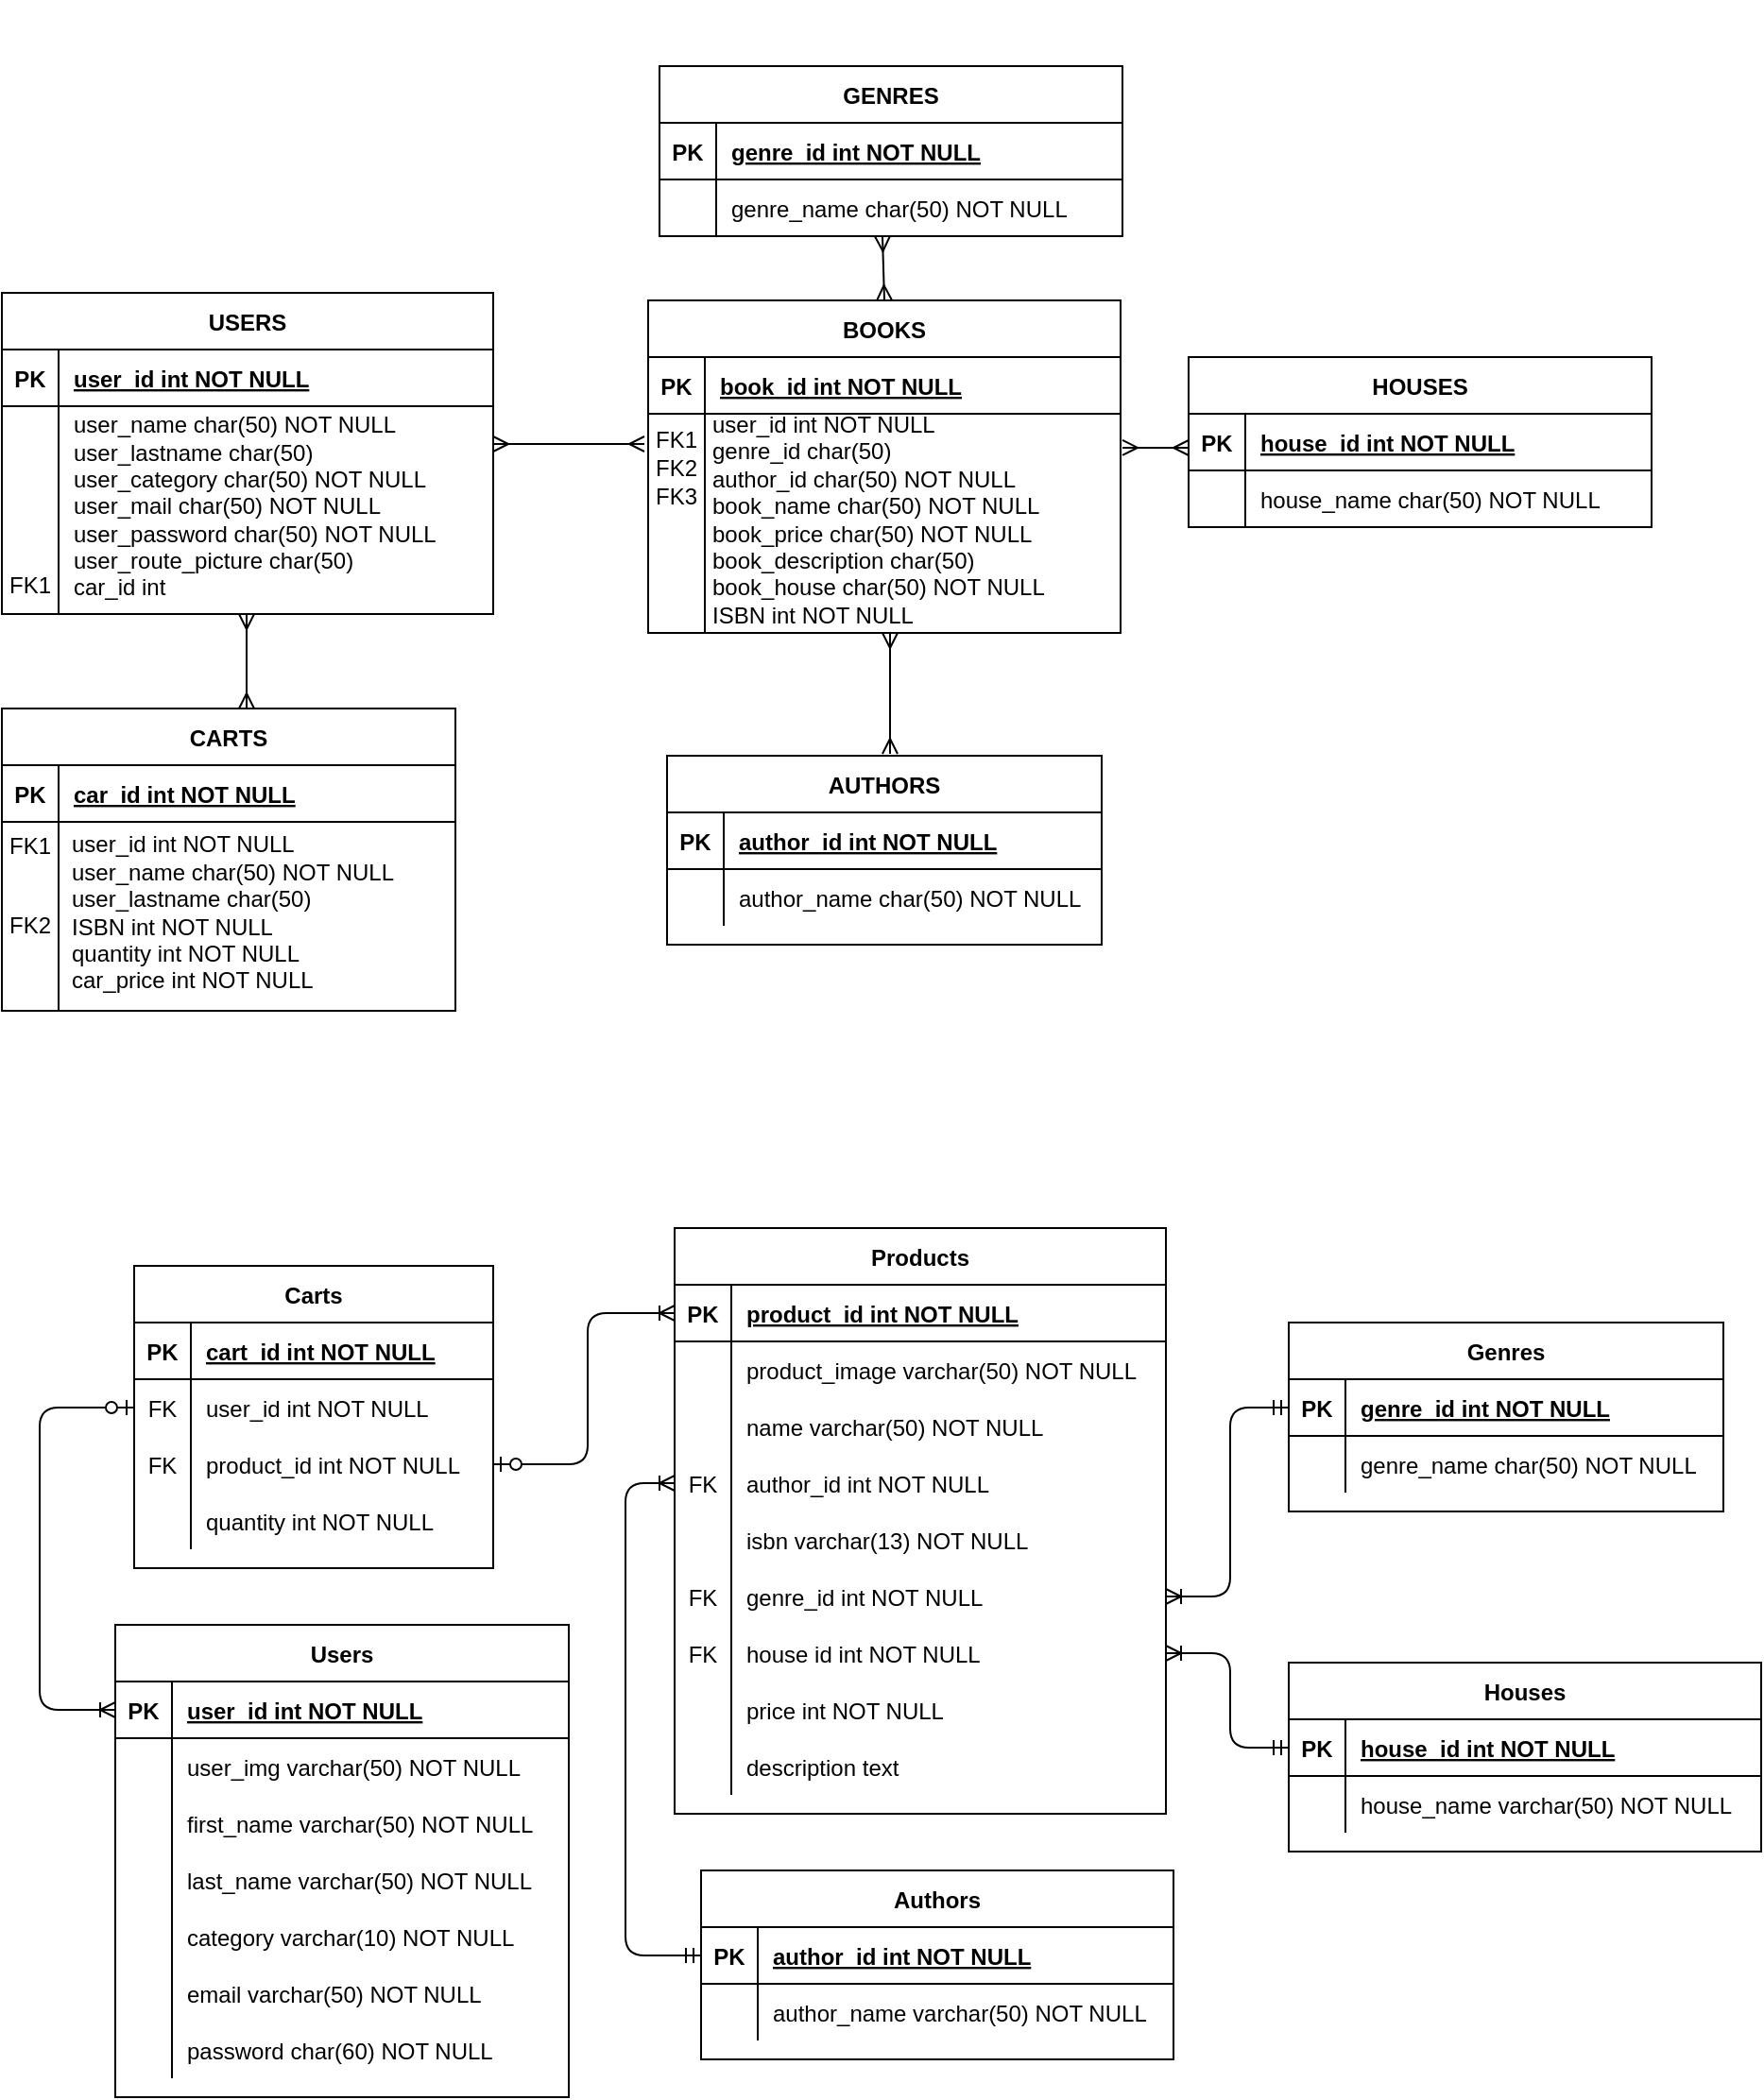 <mxfile version="16.2.4" type="github">
  <diagram id="R2lEEEUBdFMjLlhIrx00" name="Page-1">
    <mxGraphModel dx="996" dy="607" grid="1" gridSize="10" guides="1" tooltips="1" connect="1" arrows="1" fold="1" page="1" pageScale="1" pageWidth="850" pageHeight="1100" background="none" math="0" shadow="0" extFonts="Permanent Marker^https://fonts.googleapis.com/css?family=Permanent+Marker">
      <root>
        <mxCell id="0" />
        <mxCell id="1" parent="0" />
        <mxCell id="C-vyLk0tnHw3VtMMgP7b-1" value="" style="edgeStyle=entityRelationEdgeStyle;endArrow=ERmany;startArrow=ERmany;endFill=0;startFill=0;" parent="1" edge="1">
          <mxGeometry width="100" height="100" relative="1" as="geometry">
            <mxPoint x="320" y="305" as="sourcePoint" />
            <mxPoint x="400" y="305" as="targetPoint" />
          </mxGeometry>
        </mxCell>
        <mxCell id="C-vyLk0tnHw3VtMMgP7b-2" value="BOOKS" style="shape=table;startSize=30;container=1;collapsible=1;childLayout=tableLayout;fixedRows=1;rowLines=0;fontStyle=1;align=center;resizeLast=1;" parent="1" vertex="1">
          <mxGeometry x="402" y="229" width="250" height="176" as="geometry" />
        </mxCell>
        <mxCell id="C-vyLk0tnHw3VtMMgP7b-3" value="" style="shape=partialRectangle;collapsible=0;dropTarget=0;pointerEvents=0;fillColor=none;points=[[0,0.5],[1,0.5]];portConstraint=eastwest;top=0;left=0;right=0;bottom=1;" parent="C-vyLk0tnHw3VtMMgP7b-2" vertex="1">
          <mxGeometry y="30" width="250" height="30" as="geometry" />
        </mxCell>
        <mxCell id="C-vyLk0tnHw3VtMMgP7b-4" value="PK" style="shape=partialRectangle;overflow=hidden;connectable=0;fillColor=none;top=0;left=0;bottom=0;right=0;fontStyle=1;" parent="C-vyLk0tnHw3VtMMgP7b-3" vertex="1">
          <mxGeometry width="30" height="30" as="geometry">
            <mxRectangle width="30" height="30" as="alternateBounds" />
          </mxGeometry>
        </mxCell>
        <mxCell id="C-vyLk0tnHw3VtMMgP7b-5" value="book_id int NOT NULL " style="shape=partialRectangle;overflow=hidden;connectable=0;fillColor=none;top=0;left=0;bottom=0;right=0;align=left;spacingLeft=6;fontStyle=5;" parent="C-vyLk0tnHw3VtMMgP7b-3" vertex="1">
          <mxGeometry x="30" width="220" height="30" as="geometry">
            <mxRectangle width="220" height="30" as="alternateBounds" />
          </mxGeometry>
        </mxCell>
        <mxCell id="C-vyLk0tnHw3VtMMgP7b-6" value="" style="shape=partialRectangle;collapsible=0;dropTarget=0;pointerEvents=0;fillColor=none;points=[[0,0.5],[1,0.5]];portConstraint=eastwest;top=0;left=0;right=0;bottom=0;" parent="C-vyLk0tnHw3VtMMgP7b-2" vertex="1">
          <mxGeometry y="60" width="250" height="26" as="geometry" />
        </mxCell>
        <mxCell id="C-vyLk0tnHw3VtMMgP7b-7" value="FK1" style="shape=partialRectangle;overflow=hidden;connectable=0;fillColor=none;top=0;left=0;bottom=0;right=0;" parent="C-vyLk0tnHw3VtMMgP7b-6" vertex="1">
          <mxGeometry width="30" height="26" as="geometry">
            <mxRectangle width="30" height="26" as="alternateBounds" />
          </mxGeometry>
        </mxCell>
        <mxCell id="C-vyLk0tnHw3VtMMgP7b-8" value="" style="shape=partialRectangle;overflow=hidden;connectable=0;fillColor=none;top=0;left=0;bottom=0;right=0;align=left;spacingLeft=6;" parent="C-vyLk0tnHw3VtMMgP7b-6" vertex="1">
          <mxGeometry x="30" width="220" height="26" as="geometry">
            <mxRectangle width="220" height="26" as="alternateBounds" />
          </mxGeometry>
        </mxCell>
        <mxCell id="C-vyLk0tnHw3VtMMgP7b-23" value="USERS" style="shape=table;startSize=30;container=1;collapsible=1;childLayout=tableLayout;fixedRows=1;rowLines=0;fontStyle=1;align=center;resizeLast=1;" parent="1" vertex="1">
          <mxGeometry x="60" y="225" width="260" height="170" as="geometry" />
        </mxCell>
        <mxCell id="C-vyLk0tnHw3VtMMgP7b-24" value="" style="shape=partialRectangle;collapsible=0;dropTarget=0;pointerEvents=0;fillColor=none;points=[[0,0.5],[1,0.5]];portConstraint=eastwest;top=0;left=0;right=0;bottom=1;" parent="C-vyLk0tnHw3VtMMgP7b-23" vertex="1">
          <mxGeometry y="30" width="260" height="30" as="geometry" />
        </mxCell>
        <mxCell id="C-vyLk0tnHw3VtMMgP7b-25" value="PK" style="shape=partialRectangle;overflow=hidden;connectable=0;fillColor=none;top=0;left=0;bottom=0;right=0;fontStyle=1;" parent="C-vyLk0tnHw3VtMMgP7b-24" vertex="1">
          <mxGeometry width="30" height="30" as="geometry">
            <mxRectangle width="30" height="30" as="alternateBounds" />
          </mxGeometry>
        </mxCell>
        <mxCell id="C-vyLk0tnHw3VtMMgP7b-26" value="user_id int NOT NULL " style="shape=partialRectangle;overflow=hidden;connectable=0;fillColor=none;top=0;left=0;bottom=0;right=0;align=left;spacingLeft=6;fontStyle=5;" parent="C-vyLk0tnHw3VtMMgP7b-24" vertex="1">
          <mxGeometry x="30" width="230" height="30" as="geometry">
            <mxRectangle width="230" height="30" as="alternateBounds" />
          </mxGeometry>
        </mxCell>
        <mxCell id="C-vyLk0tnHw3VtMMgP7b-27" value="" style="shape=partialRectangle;collapsible=0;dropTarget=0;pointerEvents=0;fillColor=none;points=[[0,0.5],[1,0.5]];portConstraint=eastwest;top=0;left=0;right=0;bottom=0;" parent="C-vyLk0tnHw3VtMMgP7b-23" vertex="1">
          <mxGeometry y="60" width="260" height="40" as="geometry" />
        </mxCell>
        <mxCell id="C-vyLk0tnHw3VtMMgP7b-28" value="" style="shape=partialRectangle;overflow=hidden;connectable=0;fillColor=none;top=0;left=0;bottom=0;right=0;" parent="C-vyLk0tnHw3VtMMgP7b-27" vertex="1">
          <mxGeometry width="30" height="40" as="geometry">
            <mxRectangle width="30" height="40" as="alternateBounds" />
          </mxGeometry>
        </mxCell>
        <mxCell id="C-vyLk0tnHw3VtMMgP7b-29" value="&#xa;&#xa;" style="shape=partialRectangle;overflow=hidden;connectable=0;fillColor=none;top=0;left=0;bottom=0;right=0;align=left;spacingLeft=6;" parent="C-vyLk0tnHw3VtMMgP7b-27" vertex="1">
          <mxGeometry x="30" width="230" height="40" as="geometry">
            <mxRectangle width="230" height="40" as="alternateBounds" />
          </mxGeometry>
        </mxCell>
        <mxCell id="ZneQ47D488NHgHxuApnF-2" value="&lt;div align=&quot;left&quot;&gt;user_name char(50) NOT NULL&lt;/div&gt;&lt;div align=&quot;left&quot;&gt;user_lastname char(50)&lt;br&gt;&lt;/div&gt;&lt;div align=&quot;left&quot;&gt;user_category char(50) NOT NULL&lt;/div&gt;&lt;div align=&quot;left&quot;&gt;user_mail char(50) NOT NULL&lt;/div&gt;&lt;div align=&quot;left&quot;&gt;user_password char(50) NOT NULL&lt;/div&gt;&lt;div align=&quot;left&quot;&gt;user_route_picture char(50) &lt;br&gt;&lt;/div&gt;&lt;div align=&quot;left&quot;&gt;car_id int&lt;br&gt;&lt;/div&gt;" style="text;html=1;strokeColor=none;fillColor=none;align=left;verticalAlign=middle;whiteSpace=wrap;rounded=0;" parent="1" vertex="1">
          <mxGeometry x="96" y="288" width="220" height="100" as="geometry" />
        </mxCell>
        <mxCell id="ZneQ47D488NHgHxuApnF-3" value="" style="endArrow=none;html=1;rounded=0;" parent="1" edge="1">
          <mxGeometry width="50" height="50" relative="1" as="geometry">
            <mxPoint x="90" y="395" as="sourcePoint" />
            <mxPoint x="90" y="325" as="targetPoint" />
          </mxGeometry>
        </mxCell>
        <mxCell id="ZneQ47D488NHgHxuApnF-8" value="&lt;div align=&quot;left&quot;&gt;&lt;font style=&quot;font-size: 12px&quot;&gt;user_id int NOT NULL&lt;/font&gt;&lt;/div&gt;&lt;div align=&quot;left&quot;&gt;&lt;font style=&quot;font-size: 12px&quot;&gt;genre_id char(50)&lt;br&gt;&lt;/font&gt;&lt;/div&gt;&lt;div align=&quot;left&quot;&gt;&lt;font style=&quot;font-size: 12px&quot;&gt;author_id char(50) NOT NULL&lt;/font&gt;&lt;/div&gt;&lt;div align=&quot;left&quot;&gt;&lt;font style=&quot;font-size: 12px&quot;&gt;book_name char(50) NOT NULL&lt;/font&gt;&lt;/div&gt;&lt;div align=&quot;left&quot;&gt;&lt;font style=&quot;font-size: 12px&quot;&gt;book_price char(50) NOT NULL&lt;/font&gt;&lt;/div&gt;&lt;div align=&quot;left&quot;&gt;&lt;font style=&quot;font-size: 12px&quot;&gt;book_description char(50) &lt;br&gt;&lt;/font&gt;&lt;/div&gt;&lt;div align=&quot;left&quot;&gt;&lt;font style=&quot;font-size: 12px&quot;&gt;book_house char(50) NOT NULL&lt;br&gt;&lt;/font&gt;&lt;/div&gt;&lt;div align=&quot;left&quot;&gt;&lt;font style=&quot;font-size: 12px&quot;&gt;ISBN int NOT NULL&lt;/font&gt;&lt;/div&gt;" style="text;html=1;strokeColor=none;fillColor=none;align=left;verticalAlign=middle;whiteSpace=wrap;rounded=0;" parent="1" vertex="1">
          <mxGeometry x="434" y="291" width="220" height="107" as="geometry" />
        </mxCell>
        <mxCell id="ZneQ47D488NHgHxuApnF-9" value="FK2" style="shape=partialRectangle;overflow=hidden;connectable=0;fillColor=none;top=0;left=0;bottom=0;right=0;" parent="1" vertex="1">
          <mxGeometry x="402" y="302" width="30" height="30" as="geometry">
            <mxRectangle width="30" height="30" as="alternateBounds" />
          </mxGeometry>
        </mxCell>
        <mxCell id="ZneQ47D488NHgHxuApnF-10" value="FK3" style="shape=partialRectangle;overflow=hidden;connectable=0;fillColor=none;top=0;left=0;bottom=0;right=0;" parent="1" vertex="1">
          <mxGeometry x="402" y="317" width="30" height="30" as="geometry">
            <mxRectangle width="30" height="30" as="alternateBounds" />
          </mxGeometry>
        </mxCell>
        <mxCell id="ZneQ47D488NHgHxuApnF-11" value="" style="endArrow=none;html=1;rounded=0;" parent="1" edge="1">
          <mxGeometry width="50" height="50" relative="1" as="geometry">
            <mxPoint x="432" y="405" as="sourcePoint" />
            <mxPoint x="432" y="305" as="targetPoint" />
          </mxGeometry>
        </mxCell>
        <mxCell id="YpCkI6LuMpmQPJ3ws52z-8" value="" style="endArrow=ERmany;html=1;rounded=0;startArrow=ERmany;startFill=0;endFill=0;" parent="1" edge="1">
          <mxGeometry width="50" height="50" relative="1" as="geometry">
            <mxPoint x="530" y="469" as="sourcePoint" />
            <mxPoint x="530" y="405" as="targetPoint" />
          </mxGeometry>
        </mxCell>
        <mxCell id="YpCkI6LuMpmQPJ3ws52z-10" value="" style="group" parent="1" vertex="1" connectable="0">
          <mxGeometry x="416" y="70" width="335" height="210" as="geometry" />
        </mxCell>
        <mxCell id="YpCkI6LuMpmQPJ3ws52z-11" value="GENRES" style="shape=table;startSize=30;container=1;collapsible=1;childLayout=tableLayout;fixedRows=1;rowLines=0;fontStyle=1;align=center;resizeLast=1;" parent="YpCkI6LuMpmQPJ3ws52z-10" vertex="1">
          <mxGeometry x="-8" y="35" width="245" height="90" as="geometry" />
        </mxCell>
        <mxCell id="YpCkI6LuMpmQPJ3ws52z-12" value="" style="shape=partialRectangle;collapsible=0;dropTarget=0;pointerEvents=0;fillColor=none;points=[[0,0.5],[1,0.5]];portConstraint=eastwest;top=0;left=0;right=0;bottom=1;" parent="YpCkI6LuMpmQPJ3ws52z-11" vertex="1">
          <mxGeometry y="30" width="245" height="30" as="geometry" />
        </mxCell>
        <mxCell id="YpCkI6LuMpmQPJ3ws52z-13" value="PK" style="shape=partialRectangle;overflow=hidden;connectable=0;fillColor=none;top=0;left=0;bottom=0;right=0;fontStyle=1;" parent="YpCkI6LuMpmQPJ3ws52z-12" vertex="1">
          <mxGeometry width="30" height="30" as="geometry">
            <mxRectangle width="30" height="30" as="alternateBounds" />
          </mxGeometry>
        </mxCell>
        <mxCell id="YpCkI6LuMpmQPJ3ws52z-14" value="genre_id int NOT NULL " style="shape=partialRectangle;overflow=hidden;connectable=0;fillColor=none;top=0;left=0;bottom=0;right=0;align=left;spacingLeft=6;fontStyle=5;" parent="YpCkI6LuMpmQPJ3ws52z-12" vertex="1">
          <mxGeometry x="30" width="215" height="30" as="geometry">
            <mxRectangle width="215" height="30" as="alternateBounds" />
          </mxGeometry>
        </mxCell>
        <mxCell id="YpCkI6LuMpmQPJ3ws52z-15" value="" style="shape=partialRectangle;collapsible=0;dropTarget=0;pointerEvents=0;fillColor=none;points=[[0,0.5],[1,0.5]];portConstraint=eastwest;top=0;left=0;right=0;bottom=0;" parent="YpCkI6LuMpmQPJ3ws52z-11" vertex="1">
          <mxGeometry y="60" width="245" height="30" as="geometry" />
        </mxCell>
        <mxCell id="YpCkI6LuMpmQPJ3ws52z-16" value="" style="shape=partialRectangle;overflow=hidden;connectable=0;fillColor=none;top=0;left=0;bottom=0;right=0;" parent="YpCkI6LuMpmQPJ3ws52z-15" vertex="1">
          <mxGeometry width="30" height="30" as="geometry">
            <mxRectangle width="30" height="30" as="alternateBounds" />
          </mxGeometry>
        </mxCell>
        <mxCell id="YpCkI6LuMpmQPJ3ws52z-17" value="genre_name char(50) NOT NULL" style="shape=partialRectangle;overflow=hidden;connectable=0;fillColor=none;top=0;left=0;bottom=0;right=0;align=left;spacingLeft=6;" parent="YpCkI6LuMpmQPJ3ws52z-15" vertex="1">
          <mxGeometry x="30" width="215" height="30" as="geometry">
            <mxRectangle width="215" height="30" as="alternateBounds" />
          </mxGeometry>
        </mxCell>
        <mxCell id="YpCkI6LuMpmQPJ3ws52z-26" value="" style="endArrow=ERmany;html=1;rounded=0;startArrow=ERmany;startFill=0;endFill=0;exitX=0.5;exitY=0;exitDx=0;exitDy=0;" parent="YpCkI6LuMpmQPJ3ws52z-10" source="C-vyLk0tnHw3VtMMgP7b-2" edge="1">
          <mxGeometry width="50" height="50" relative="1" as="geometry">
            <mxPoint x="178.04" y="125" as="sourcePoint" />
            <mxPoint x="110" y="125" as="targetPoint" />
          </mxGeometry>
        </mxCell>
        <mxCell id="YpCkI6LuMpmQPJ3ws52z-19" value="HOUSES" style="shape=table;startSize=30;container=1;collapsible=1;childLayout=tableLayout;fixedRows=1;rowLines=0;fontStyle=1;align=center;resizeLast=1;" parent="1" vertex="1">
          <mxGeometry x="688" y="259" width="245" height="90" as="geometry" />
        </mxCell>
        <mxCell id="YpCkI6LuMpmQPJ3ws52z-20" value="" style="shape=partialRectangle;collapsible=0;dropTarget=0;pointerEvents=0;fillColor=none;points=[[0,0.5],[1,0.5]];portConstraint=eastwest;top=0;left=0;right=0;bottom=1;" parent="YpCkI6LuMpmQPJ3ws52z-19" vertex="1">
          <mxGeometry y="30" width="245" height="30" as="geometry" />
        </mxCell>
        <mxCell id="YpCkI6LuMpmQPJ3ws52z-21" value="PK" style="shape=partialRectangle;overflow=hidden;connectable=0;fillColor=none;top=0;left=0;bottom=0;right=0;fontStyle=1;" parent="YpCkI6LuMpmQPJ3ws52z-20" vertex="1">
          <mxGeometry width="30" height="30" as="geometry">
            <mxRectangle width="30" height="30" as="alternateBounds" />
          </mxGeometry>
        </mxCell>
        <mxCell id="YpCkI6LuMpmQPJ3ws52z-22" value="house_id int NOT NULL " style="shape=partialRectangle;overflow=hidden;connectable=0;fillColor=none;top=0;left=0;bottom=0;right=0;align=left;spacingLeft=6;fontStyle=5;" parent="YpCkI6LuMpmQPJ3ws52z-20" vertex="1">
          <mxGeometry x="30" width="215" height="30" as="geometry">
            <mxRectangle width="215" height="30" as="alternateBounds" />
          </mxGeometry>
        </mxCell>
        <mxCell id="YpCkI6LuMpmQPJ3ws52z-23" value="" style="shape=partialRectangle;collapsible=0;dropTarget=0;pointerEvents=0;fillColor=none;points=[[0,0.5],[1,0.5]];portConstraint=eastwest;top=0;left=0;right=0;bottom=0;" parent="YpCkI6LuMpmQPJ3ws52z-19" vertex="1">
          <mxGeometry y="60" width="245" height="30" as="geometry" />
        </mxCell>
        <mxCell id="YpCkI6LuMpmQPJ3ws52z-24" value="" style="shape=partialRectangle;overflow=hidden;connectable=0;fillColor=none;top=0;left=0;bottom=0;right=0;" parent="YpCkI6LuMpmQPJ3ws52z-23" vertex="1">
          <mxGeometry width="30" height="30" as="geometry">
            <mxRectangle width="30" height="30" as="alternateBounds" />
          </mxGeometry>
        </mxCell>
        <mxCell id="YpCkI6LuMpmQPJ3ws52z-25" value="house_name char(50) NOT NULL" style="shape=partialRectangle;overflow=hidden;connectable=0;fillColor=none;top=0;left=0;bottom=0;right=0;align=left;spacingLeft=6;" parent="YpCkI6LuMpmQPJ3ws52z-23" vertex="1">
          <mxGeometry x="30" width="215" height="30" as="geometry">
            <mxRectangle width="215" height="30" as="alternateBounds" />
          </mxGeometry>
        </mxCell>
        <mxCell id="YpCkI6LuMpmQPJ3ws52z-30" value="" style="endArrow=ERmany;html=1;rounded=0;startArrow=ERmany;startFill=0;endFill=0;entryX=0;entryY=0.5;entryDx=0;entryDy=0;exitX=1;exitY=0.112;exitDx=0;exitDy=0;exitPerimeter=0;" parent="1" edge="1">
          <mxGeometry width="50" height="50" relative="1" as="geometry">
            <mxPoint x="653" y="306.984" as="sourcePoint" />
            <mxPoint x="688" y="307" as="targetPoint" />
          </mxGeometry>
        </mxCell>
        <mxCell id="YpCkI6LuMpmQPJ3ws52z-33" value="CARTS" style="shape=table;startSize=30;container=1;collapsible=1;childLayout=tableLayout;fixedRows=1;rowLines=0;fontStyle=1;align=center;resizeLast=1;" parent="1" vertex="1">
          <mxGeometry x="60" y="445" width="240" height="160" as="geometry" />
        </mxCell>
        <mxCell id="YpCkI6LuMpmQPJ3ws52z-34" value="" style="shape=partialRectangle;collapsible=0;dropTarget=0;pointerEvents=0;fillColor=none;points=[[0,0.5],[1,0.5]];portConstraint=eastwest;top=0;left=0;right=0;bottom=1;" parent="YpCkI6LuMpmQPJ3ws52z-33" vertex="1">
          <mxGeometry y="30" width="240" height="30" as="geometry" />
        </mxCell>
        <mxCell id="YpCkI6LuMpmQPJ3ws52z-35" value="PK" style="shape=partialRectangle;overflow=hidden;connectable=0;fillColor=none;top=0;left=0;bottom=0;right=0;fontStyle=1;" parent="YpCkI6LuMpmQPJ3ws52z-34" vertex="1">
          <mxGeometry width="30" height="30" as="geometry">
            <mxRectangle width="30" height="30" as="alternateBounds" />
          </mxGeometry>
        </mxCell>
        <mxCell id="YpCkI6LuMpmQPJ3ws52z-36" value="car_id int NOT NULL " style="shape=partialRectangle;overflow=hidden;connectable=0;fillColor=none;top=0;left=0;bottom=0;right=0;align=left;spacingLeft=6;fontStyle=5;" parent="YpCkI6LuMpmQPJ3ws52z-34" vertex="1">
          <mxGeometry x="30" width="210" height="30" as="geometry">
            <mxRectangle width="210" height="30" as="alternateBounds" />
          </mxGeometry>
        </mxCell>
        <mxCell id="YpCkI6LuMpmQPJ3ws52z-37" value="" style="shape=partialRectangle;collapsible=0;dropTarget=0;pointerEvents=0;fillColor=none;points=[[0,0.5],[1,0.5]];portConstraint=eastwest;top=0;left=0;right=0;bottom=0;" parent="YpCkI6LuMpmQPJ3ws52z-33" vertex="1">
          <mxGeometry y="60" width="240" height="30" as="geometry" />
        </mxCell>
        <mxCell id="YpCkI6LuMpmQPJ3ws52z-38" value="" style="shape=partialRectangle;overflow=hidden;connectable=0;fillColor=none;top=0;left=0;bottom=0;right=0;" parent="YpCkI6LuMpmQPJ3ws52z-37" vertex="1">
          <mxGeometry width="30" height="30" as="geometry">
            <mxRectangle width="30" height="30" as="alternateBounds" />
          </mxGeometry>
        </mxCell>
        <mxCell id="YpCkI6LuMpmQPJ3ws52z-39" value="&#xa;" style="shape=partialRectangle;overflow=hidden;connectable=0;fillColor=none;top=0;left=0;bottom=0;right=0;align=left;spacingLeft=6;" parent="YpCkI6LuMpmQPJ3ws52z-37" vertex="1">
          <mxGeometry x="30" width="210" height="30" as="geometry">
            <mxRectangle width="210" height="30" as="alternateBounds" />
          </mxGeometry>
        </mxCell>
        <mxCell id="YpCkI6LuMpmQPJ3ws52z-41" value="" style="endArrow=none;html=1;rounded=0;" parent="1" edge="1">
          <mxGeometry width="50" height="50" relative="1" as="geometry">
            <mxPoint x="90" y="605" as="sourcePoint" />
            <mxPoint x="90" y="535" as="targetPoint" />
          </mxGeometry>
        </mxCell>
        <mxCell id="YpCkI6LuMpmQPJ3ws52z-43" value="&lt;div&gt;user_id int NOT NULL&lt;br&gt;&lt;/div&gt;&lt;div&gt;user_name char(50) NOT NULL&lt;/div&gt;user_lastname char(50)&lt;br&gt;&lt;div&gt;ISBN int NOT NULL&lt;/div&gt;&lt;div&gt;quantity int NOT NULL&lt;/div&gt;&lt;div&gt;car_price int NOT NULL&lt;br&gt;&lt;/div&gt;" style="text;html=1;strokeColor=none;fillColor=none;align=left;verticalAlign=middle;whiteSpace=wrap;rounded=0;" parent="1" vertex="1">
          <mxGeometry x="95" y="538" width="202" height="30" as="geometry" />
        </mxCell>
        <mxCell id="YpCkI6LuMpmQPJ3ws52z-44" value="FK1" style="shape=partialRectangle;overflow=hidden;connectable=0;fillColor=none;top=0;left=0;bottom=0;right=0;" parent="1" vertex="1">
          <mxGeometry x="60" y="502" width="30" height="30" as="geometry">
            <mxRectangle width="30" height="30" as="alternateBounds" />
          </mxGeometry>
        </mxCell>
        <mxCell id="YpCkI6LuMpmQPJ3ws52z-45" value="FK2" style="shape=partialRectangle;overflow=hidden;connectable=0;fillColor=none;top=0;left=0;bottom=0;right=0;" parent="1" vertex="1">
          <mxGeometry x="60" y="544" width="30" height="30" as="geometry">
            <mxRectangle width="30" height="30" as="alternateBounds" />
          </mxGeometry>
        </mxCell>
        <mxCell id="YpCkI6LuMpmQPJ3ws52z-46" value="FK1" style="shape=partialRectangle;overflow=hidden;connectable=0;fillColor=none;top=0;left=0;bottom=0;right=0;" parent="1" vertex="1">
          <mxGeometry x="60" y="364" width="30" height="30" as="geometry">
            <mxRectangle width="30" height="30" as="alternateBounds" />
          </mxGeometry>
        </mxCell>
        <mxCell id="YpCkI6LuMpmQPJ3ws52z-47" value="" style="endArrow=ERmany;html=1;rounded=0;startArrow=ERmany;startFill=0;endFill=0;" parent="1" edge="1">
          <mxGeometry width="50" height="50" relative="1" as="geometry">
            <mxPoint x="189.5" y="445" as="sourcePoint" />
            <mxPoint x="189.5" y="395" as="targetPoint" />
          </mxGeometry>
        </mxCell>
        <mxCell id="8YSvI5HDLCldSoKLDmNp-1" value="Users" style="shape=table;startSize=30;container=1;collapsible=1;childLayout=tableLayout;fixedRows=1;rowLines=0;fontStyle=1;align=center;resizeLast=1;" vertex="1" parent="1">
          <mxGeometry x="120" y="930" width="240" height="250" as="geometry" />
        </mxCell>
        <mxCell id="8YSvI5HDLCldSoKLDmNp-2" value="" style="shape=tableRow;horizontal=0;startSize=0;swimlaneHead=0;swimlaneBody=0;fillColor=none;collapsible=0;dropTarget=0;points=[[0,0.5],[1,0.5]];portConstraint=eastwest;top=0;left=0;right=0;bottom=1;" vertex="1" parent="8YSvI5HDLCldSoKLDmNp-1">
          <mxGeometry y="30" width="240" height="30" as="geometry" />
        </mxCell>
        <mxCell id="8YSvI5HDLCldSoKLDmNp-3" value="PK" style="shape=partialRectangle;overflow=hidden;connectable=0;fillColor=none;top=0;left=0;bottom=0;right=0;fontStyle=1;" vertex="1" parent="8YSvI5HDLCldSoKLDmNp-2">
          <mxGeometry width="30" height="30" as="geometry">
            <mxRectangle width="30" height="30" as="alternateBounds" />
          </mxGeometry>
        </mxCell>
        <mxCell id="8YSvI5HDLCldSoKLDmNp-4" value="user_id int NOT NULL" style="shape=partialRectangle;overflow=hidden;connectable=0;fillColor=none;align=left;top=0;left=0;bottom=0;right=0;spacingLeft=6;fontStyle=5;" vertex="1" parent="8YSvI5HDLCldSoKLDmNp-2">
          <mxGeometry x="30" width="210" height="30" as="geometry">
            <mxRectangle width="210" height="30" as="alternateBounds" />
          </mxGeometry>
        </mxCell>
        <mxCell id="8YSvI5HDLCldSoKLDmNp-5" value="" style="shape=tableRow;horizontal=0;startSize=0;swimlaneHead=0;swimlaneBody=0;fillColor=none;collapsible=0;dropTarget=0;points=[[0,0.5],[1,0.5]];portConstraint=eastwest;top=0;left=0;right=0;bottom=0;" vertex="1" parent="8YSvI5HDLCldSoKLDmNp-1">
          <mxGeometry y="60" width="240" height="30" as="geometry" />
        </mxCell>
        <mxCell id="8YSvI5HDLCldSoKLDmNp-6" value="" style="shape=partialRectangle;overflow=hidden;connectable=0;fillColor=none;top=0;left=0;bottom=0;right=0;" vertex="1" parent="8YSvI5HDLCldSoKLDmNp-5">
          <mxGeometry width="30" height="30" as="geometry">
            <mxRectangle width="30" height="30" as="alternateBounds" />
          </mxGeometry>
        </mxCell>
        <mxCell id="8YSvI5HDLCldSoKLDmNp-7" value="user_img varchar(50) NOT NULL" style="shape=partialRectangle;overflow=hidden;connectable=0;fillColor=none;align=left;top=0;left=0;bottom=0;right=0;spacingLeft=6;" vertex="1" parent="8YSvI5HDLCldSoKLDmNp-5">
          <mxGeometry x="30" width="210" height="30" as="geometry">
            <mxRectangle width="210" height="30" as="alternateBounds" />
          </mxGeometry>
        </mxCell>
        <mxCell id="8YSvI5HDLCldSoKLDmNp-8" value="" style="shape=tableRow;horizontal=0;startSize=0;swimlaneHead=0;swimlaneBody=0;fillColor=none;collapsible=0;dropTarget=0;points=[[0,0.5],[1,0.5]];portConstraint=eastwest;top=0;left=0;right=0;bottom=0;" vertex="1" parent="8YSvI5HDLCldSoKLDmNp-1">
          <mxGeometry y="90" width="240" height="30" as="geometry" />
        </mxCell>
        <mxCell id="8YSvI5HDLCldSoKLDmNp-9" value="" style="shape=partialRectangle;overflow=hidden;connectable=0;fillColor=none;top=0;left=0;bottom=0;right=0;" vertex="1" parent="8YSvI5HDLCldSoKLDmNp-8">
          <mxGeometry width="30" height="30" as="geometry">
            <mxRectangle width="30" height="30" as="alternateBounds" />
          </mxGeometry>
        </mxCell>
        <mxCell id="8YSvI5HDLCldSoKLDmNp-10" value="first_name varchar(50) NOT NULL" style="shape=partialRectangle;overflow=hidden;connectable=0;fillColor=none;align=left;top=0;left=0;bottom=0;right=0;spacingLeft=6;" vertex="1" parent="8YSvI5HDLCldSoKLDmNp-8">
          <mxGeometry x="30" width="210" height="30" as="geometry">
            <mxRectangle width="210" height="30" as="alternateBounds" />
          </mxGeometry>
        </mxCell>
        <mxCell id="8YSvI5HDLCldSoKLDmNp-11" value="" style="shape=tableRow;horizontal=0;startSize=0;swimlaneHead=0;swimlaneBody=0;fillColor=none;collapsible=0;dropTarget=0;points=[[0,0.5],[1,0.5]];portConstraint=eastwest;top=0;left=0;right=0;bottom=0;" vertex="1" parent="8YSvI5HDLCldSoKLDmNp-1">
          <mxGeometry y="120" width="240" height="30" as="geometry" />
        </mxCell>
        <mxCell id="8YSvI5HDLCldSoKLDmNp-12" value="" style="shape=partialRectangle;overflow=hidden;connectable=0;fillColor=none;top=0;left=0;bottom=0;right=0;" vertex="1" parent="8YSvI5HDLCldSoKLDmNp-11">
          <mxGeometry width="30" height="30" as="geometry">
            <mxRectangle width="30" height="30" as="alternateBounds" />
          </mxGeometry>
        </mxCell>
        <mxCell id="8YSvI5HDLCldSoKLDmNp-13" value="last_name varchar(50) NOT NULL" style="shape=partialRectangle;overflow=hidden;connectable=0;fillColor=none;align=left;top=0;left=0;bottom=0;right=0;spacingLeft=6;" vertex="1" parent="8YSvI5HDLCldSoKLDmNp-11">
          <mxGeometry x="30" width="210" height="30" as="geometry">
            <mxRectangle width="210" height="30" as="alternateBounds" />
          </mxGeometry>
        </mxCell>
        <mxCell id="8YSvI5HDLCldSoKLDmNp-14" value="" style="shape=tableRow;horizontal=0;startSize=0;swimlaneHead=0;swimlaneBody=0;fillColor=none;collapsible=0;dropTarget=0;points=[[0,0.5],[1,0.5]];portConstraint=eastwest;top=0;left=0;right=0;bottom=0;" vertex="1" parent="8YSvI5HDLCldSoKLDmNp-1">
          <mxGeometry y="150" width="240" height="30" as="geometry" />
        </mxCell>
        <mxCell id="8YSvI5HDLCldSoKLDmNp-15" value="" style="shape=partialRectangle;overflow=hidden;connectable=0;fillColor=none;top=0;left=0;bottom=0;right=0;" vertex="1" parent="8YSvI5HDLCldSoKLDmNp-14">
          <mxGeometry width="30" height="30" as="geometry">
            <mxRectangle width="30" height="30" as="alternateBounds" />
          </mxGeometry>
        </mxCell>
        <mxCell id="8YSvI5HDLCldSoKLDmNp-16" value="category varchar(10) NOT NULL" style="shape=partialRectangle;overflow=hidden;connectable=0;fillColor=none;align=left;top=0;left=0;bottom=0;right=0;spacingLeft=6;" vertex="1" parent="8YSvI5HDLCldSoKLDmNp-14">
          <mxGeometry x="30" width="210" height="30" as="geometry">
            <mxRectangle width="210" height="30" as="alternateBounds" />
          </mxGeometry>
        </mxCell>
        <mxCell id="8YSvI5HDLCldSoKLDmNp-17" value="" style="shape=tableRow;horizontal=0;startSize=0;swimlaneHead=0;swimlaneBody=0;fillColor=none;collapsible=0;dropTarget=0;points=[[0,0.5],[1,0.5]];portConstraint=eastwest;top=0;left=0;right=0;bottom=0;" vertex="1" parent="8YSvI5HDLCldSoKLDmNp-1">
          <mxGeometry y="180" width="240" height="30" as="geometry" />
        </mxCell>
        <mxCell id="8YSvI5HDLCldSoKLDmNp-18" value="" style="shape=partialRectangle;overflow=hidden;connectable=0;fillColor=none;top=0;left=0;bottom=0;right=0;" vertex="1" parent="8YSvI5HDLCldSoKLDmNp-17">
          <mxGeometry width="30" height="30" as="geometry">
            <mxRectangle width="30" height="30" as="alternateBounds" />
          </mxGeometry>
        </mxCell>
        <mxCell id="8YSvI5HDLCldSoKLDmNp-19" value="email varchar(50) NOT NULL" style="shape=partialRectangle;overflow=hidden;connectable=0;fillColor=none;align=left;top=0;left=0;bottom=0;right=0;spacingLeft=6;" vertex="1" parent="8YSvI5HDLCldSoKLDmNp-17">
          <mxGeometry x="30" width="210" height="30" as="geometry">
            <mxRectangle width="210" height="30" as="alternateBounds" />
          </mxGeometry>
        </mxCell>
        <mxCell id="8YSvI5HDLCldSoKLDmNp-20" value="" style="shape=tableRow;horizontal=0;startSize=0;swimlaneHead=0;swimlaneBody=0;fillColor=none;collapsible=0;dropTarget=0;points=[[0,0.5],[1,0.5]];portConstraint=eastwest;top=0;left=0;right=0;bottom=0;" vertex="1" parent="8YSvI5HDLCldSoKLDmNp-1">
          <mxGeometry y="210" width="240" height="30" as="geometry" />
        </mxCell>
        <mxCell id="8YSvI5HDLCldSoKLDmNp-21" value="" style="shape=partialRectangle;overflow=hidden;connectable=0;fillColor=none;top=0;left=0;bottom=0;right=0;" vertex="1" parent="8YSvI5HDLCldSoKLDmNp-20">
          <mxGeometry width="30" height="30" as="geometry">
            <mxRectangle width="30" height="30" as="alternateBounds" />
          </mxGeometry>
        </mxCell>
        <mxCell id="8YSvI5HDLCldSoKLDmNp-22" value="password char(60) NOT NULL" style="shape=partialRectangle;overflow=hidden;connectable=0;fillColor=none;align=left;top=0;left=0;bottom=0;right=0;spacingLeft=6;" vertex="1" parent="8YSvI5HDLCldSoKLDmNp-20">
          <mxGeometry x="30" width="210" height="30" as="geometry">
            <mxRectangle width="210" height="30" as="alternateBounds" />
          </mxGeometry>
        </mxCell>
        <mxCell id="8YSvI5HDLCldSoKLDmNp-83" value="Authors" style="shape=table;startSize=30;container=1;collapsible=1;childLayout=tableLayout;fixedRows=1;rowLines=0;fontStyle=1;align=center;resizeLast=1;" vertex="1" parent="1">
          <mxGeometry x="430" y="1060" width="250" height="100" as="geometry" />
        </mxCell>
        <mxCell id="8YSvI5HDLCldSoKLDmNp-84" value="" style="shape=tableRow;horizontal=0;startSize=0;swimlaneHead=0;swimlaneBody=0;fillColor=none;collapsible=0;dropTarget=0;points=[[0,0.5],[1,0.5]];portConstraint=eastwest;top=0;left=0;right=0;bottom=1;" vertex="1" parent="8YSvI5HDLCldSoKLDmNp-83">
          <mxGeometry y="30" width="250" height="30" as="geometry" />
        </mxCell>
        <mxCell id="8YSvI5HDLCldSoKLDmNp-85" value="PK" style="shape=partialRectangle;overflow=hidden;connectable=0;fillColor=none;top=0;left=0;bottom=0;right=0;fontStyle=1;" vertex="1" parent="8YSvI5HDLCldSoKLDmNp-84">
          <mxGeometry width="30" height="30" as="geometry">
            <mxRectangle width="30" height="30" as="alternateBounds" />
          </mxGeometry>
        </mxCell>
        <mxCell id="8YSvI5HDLCldSoKLDmNp-86" value="author_id int NOT NULL" style="shape=partialRectangle;overflow=hidden;connectable=0;fillColor=none;align=left;top=0;left=0;bottom=0;right=0;spacingLeft=6;fontStyle=5;" vertex="1" parent="8YSvI5HDLCldSoKLDmNp-84">
          <mxGeometry x="30" width="220" height="30" as="geometry">
            <mxRectangle width="220" height="30" as="alternateBounds" />
          </mxGeometry>
        </mxCell>
        <mxCell id="8YSvI5HDLCldSoKLDmNp-87" value="" style="shape=tableRow;horizontal=0;startSize=0;swimlaneHead=0;swimlaneBody=0;fillColor=none;collapsible=0;dropTarget=0;points=[[0,0.5],[1,0.5]];portConstraint=eastwest;top=0;left=0;right=0;bottom=0;" vertex="1" parent="8YSvI5HDLCldSoKLDmNp-83">
          <mxGeometry y="60" width="250" height="30" as="geometry" />
        </mxCell>
        <mxCell id="8YSvI5HDLCldSoKLDmNp-88" value="" style="shape=partialRectangle;overflow=hidden;connectable=0;fillColor=none;top=0;left=0;bottom=0;right=0;" vertex="1" parent="8YSvI5HDLCldSoKLDmNp-87">
          <mxGeometry width="30" height="30" as="geometry">
            <mxRectangle width="30" height="30" as="alternateBounds" />
          </mxGeometry>
        </mxCell>
        <mxCell id="8YSvI5HDLCldSoKLDmNp-89" value="author_name varchar(50) NOT NULL" style="shape=partialRectangle;overflow=hidden;connectable=0;fillColor=none;align=left;top=0;left=0;bottom=0;right=0;spacingLeft=6;" vertex="1" parent="8YSvI5HDLCldSoKLDmNp-87">
          <mxGeometry x="30" width="220" height="30" as="geometry">
            <mxRectangle width="220" height="30" as="alternateBounds" />
          </mxGeometry>
        </mxCell>
        <mxCell id="8YSvI5HDLCldSoKLDmNp-90" value="Genres" style="shape=table;startSize=30;container=1;collapsible=1;childLayout=tableLayout;fixedRows=1;rowLines=0;fontStyle=1;align=center;resizeLast=1;" vertex="1" parent="1">
          <mxGeometry x="741" y="770" width="230" height="100" as="geometry" />
        </mxCell>
        <mxCell id="8YSvI5HDLCldSoKLDmNp-91" value="" style="shape=tableRow;horizontal=0;startSize=0;swimlaneHead=0;swimlaneBody=0;fillColor=none;collapsible=0;dropTarget=0;points=[[0,0.5],[1,0.5]];portConstraint=eastwest;top=0;left=0;right=0;bottom=1;" vertex="1" parent="8YSvI5HDLCldSoKLDmNp-90">
          <mxGeometry y="30" width="230" height="30" as="geometry" />
        </mxCell>
        <mxCell id="8YSvI5HDLCldSoKLDmNp-92" value="PK" style="shape=partialRectangle;overflow=hidden;connectable=0;fillColor=none;top=0;left=0;bottom=0;right=0;fontStyle=1;" vertex="1" parent="8YSvI5HDLCldSoKLDmNp-91">
          <mxGeometry width="30" height="30" as="geometry">
            <mxRectangle width="30" height="30" as="alternateBounds" />
          </mxGeometry>
        </mxCell>
        <mxCell id="8YSvI5HDLCldSoKLDmNp-93" value="genre_id int NOT NULL" style="shape=partialRectangle;overflow=hidden;connectable=0;fillColor=none;align=left;top=0;left=0;bottom=0;right=0;spacingLeft=6;fontStyle=5;" vertex="1" parent="8YSvI5HDLCldSoKLDmNp-91">
          <mxGeometry x="30" width="200" height="30" as="geometry">
            <mxRectangle width="200" height="30" as="alternateBounds" />
          </mxGeometry>
        </mxCell>
        <mxCell id="8YSvI5HDLCldSoKLDmNp-94" value="" style="shape=tableRow;horizontal=0;startSize=0;swimlaneHead=0;swimlaneBody=0;fillColor=none;collapsible=0;dropTarget=0;points=[[0,0.5],[1,0.5]];portConstraint=eastwest;top=0;left=0;right=0;bottom=0;" vertex="1" parent="8YSvI5HDLCldSoKLDmNp-90">
          <mxGeometry y="60" width="230" height="30" as="geometry" />
        </mxCell>
        <mxCell id="8YSvI5HDLCldSoKLDmNp-95" value="" style="shape=partialRectangle;overflow=hidden;connectable=0;fillColor=none;top=0;left=0;bottom=0;right=0;" vertex="1" parent="8YSvI5HDLCldSoKLDmNp-94">
          <mxGeometry width="30" height="30" as="geometry">
            <mxRectangle width="30" height="30" as="alternateBounds" />
          </mxGeometry>
        </mxCell>
        <mxCell id="8YSvI5HDLCldSoKLDmNp-96" value="genre_name char(50) NOT NULL" style="shape=partialRectangle;overflow=hidden;connectable=0;fillColor=none;align=left;top=0;left=0;bottom=0;right=0;spacingLeft=6;" vertex="1" parent="8YSvI5HDLCldSoKLDmNp-94">
          <mxGeometry x="30" width="200" height="30" as="geometry">
            <mxRectangle width="200" height="30" as="alternateBounds" />
          </mxGeometry>
        </mxCell>
        <mxCell id="8YSvI5HDLCldSoKLDmNp-97" value="AUTHORS" style="shape=table;startSize=30;container=1;collapsible=1;childLayout=tableLayout;fixedRows=1;rowLines=0;fontStyle=1;align=center;resizeLast=1;" vertex="1" parent="1">
          <mxGeometry x="412" y="470" width="230" height="100" as="geometry" />
        </mxCell>
        <mxCell id="8YSvI5HDLCldSoKLDmNp-98" value="" style="shape=tableRow;horizontal=0;startSize=0;swimlaneHead=0;swimlaneBody=0;fillColor=none;collapsible=0;dropTarget=0;points=[[0,0.5],[1,0.5]];portConstraint=eastwest;top=0;left=0;right=0;bottom=1;" vertex="1" parent="8YSvI5HDLCldSoKLDmNp-97">
          <mxGeometry y="30" width="230" height="30" as="geometry" />
        </mxCell>
        <mxCell id="8YSvI5HDLCldSoKLDmNp-99" value="PK" style="shape=partialRectangle;overflow=hidden;connectable=0;fillColor=none;top=0;left=0;bottom=0;right=0;fontStyle=1;" vertex="1" parent="8YSvI5HDLCldSoKLDmNp-98">
          <mxGeometry width="30" height="30" as="geometry">
            <mxRectangle width="30" height="30" as="alternateBounds" />
          </mxGeometry>
        </mxCell>
        <mxCell id="8YSvI5HDLCldSoKLDmNp-100" value="author_id int NOT NULL" style="shape=partialRectangle;overflow=hidden;connectable=0;fillColor=none;align=left;top=0;left=0;bottom=0;right=0;spacingLeft=6;fontStyle=5;" vertex="1" parent="8YSvI5HDLCldSoKLDmNp-98">
          <mxGeometry x="30" width="200" height="30" as="geometry">
            <mxRectangle width="200" height="30" as="alternateBounds" />
          </mxGeometry>
        </mxCell>
        <mxCell id="8YSvI5HDLCldSoKLDmNp-101" value="" style="shape=tableRow;horizontal=0;startSize=0;swimlaneHead=0;swimlaneBody=0;fillColor=none;collapsible=0;dropTarget=0;points=[[0,0.5],[1,0.5]];portConstraint=eastwest;top=0;left=0;right=0;bottom=0;" vertex="1" parent="8YSvI5HDLCldSoKLDmNp-97">
          <mxGeometry y="60" width="230" height="30" as="geometry" />
        </mxCell>
        <mxCell id="8YSvI5HDLCldSoKLDmNp-102" value="" style="shape=partialRectangle;overflow=hidden;connectable=0;fillColor=none;top=0;left=0;bottom=0;right=0;" vertex="1" parent="8YSvI5HDLCldSoKLDmNp-101">
          <mxGeometry width="30" height="30" as="geometry">
            <mxRectangle width="30" height="30" as="alternateBounds" />
          </mxGeometry>
        </mxCell>
        <mxCell id="8YSvI5HDLCldSoKLDmNp-103" value="author_name char(50) NOT NULL" style="shape=partialRectangle;overflow=hidden;connectable=0;fillColor=none;align=left;top=0;left=0;bottom=0;right=0;spacingLeft=6;" vertex="1" parent="8YSvI5HDLCldSoKLDmNp-101">
          <mxGeometry x="30" width="200" height="30" as="geometry">
            <mxRectangle width="200" height="30" as="alternateBounds" />
          </mxGeometry>
        </mxCell>
        <mxCell id="8YSvI5HDLCldSoKLDmNp-104" value="Products" style="shape=table;startSize=30;container=1;collapsible=1;childLayout=tableLayout;fixedRows=1;rowLines=0;fontStyle=1;align=center;resizeLast=1;" vertex="1" parent="1">
          <mxGeometry x="416" y="720" width="260" height="310" as="geometry" />
        </mxCell>
        <mxCell id="8YSvI5HDLCldSoKLDmNp-105" value="" style="shape=tableRow;horizontal=0;startSize=0;swimlaneHead=0;swimlaneBody=0;fillColor=none;collapsible=0;dropTarget=0;points=[[0,0.5],[1,0.5]];portConstraint=eastwest;top=0;left=0;right=0;bottom=1;" vertex="1" parent="8YSvI5HDLCldSoKLDmNp-104">
          <mxGeometry y="30" width="260" height="30" as="geometry" />
        </mxCell>
        <mxCell id="8YSvI5HDLCldSoKLDmNp-106" value="PK" style="shape=partialRectangle;overflow=hidden;connectable=0;fillColor=none;top=0;left=0;bottom=0;right=0;fontStyle=1;" vertex="1" parent="8YSvI5HDLCldSoKLDmNp-105">
          <mxGeometry width="30" height="30" as="geometry">
            <mxRectangle width="30" height="30" as="alternateBounds" />
          </mxGeometry>
        </mxCell>
        <mxCell id="8YSvI5HDLCldSoKLDmNp-107" value="product_id int NOT NULL " style="shape=partialRectangle;overflow=hidden;connectable=0;fillColor=none;align=left;top=0;left=0;bottom=0;right=0;spacingLeft=6;fontStyle=5;" vertex="1" parent="8YSvI5HDLCldSoKLDmNp-105">
          <mxGeometry x="30" width="230" height="30" as="geometry">
            <mxRectangle width="230" height="30" as="alternateBounds" />
          </mxGeometry>
        </mxCell>
        <mxCell id="8YSvI5HDLCldSoKLDmNp-108" value="" style="shape=tableRow;horizontal=0;startSize=0;swimlaneHead=0;swimlaneBody=0;fillColor=none;collapsible=0;dropTarget=0;points=[[0,0.5],[1,0.5]];portConstraint=eastwest;top=0;left=0;right=0;bottom=0;" vertex="1" parent="8YSvI5HDLCldSoKLDmNp-104">
          <mxGeometry y="60" width="260" height="30" as="geometry" />
        </mxCell>
        <mxCell id="8YSvI5HDLCldSoKLDmNp-109" value="" style="shape=partialRectangle;overflow=hidden;connectable=0;fillColor=none;top=0;left=0;bottom=0;right=0;" vertex="1" parent="8YSvI5HDLCldSoKLDmNp-108">
          <mxGeometry width="30" height="30" as="geometry">
            <mxRectangle width="30" height="30" as="alternateBounds" />
          </mxGeometry>
        </mxCell>
        <mxCell id="8YSvI5HDLCldSoKLDmNp-110" value="product_image varchar(50) NOT NULL" style="shape=partialRectangle;overflow=hidden;connectable=0;fillColor=none;align=left;top=0;left=0;bottom=0;right=0;spacingLeft=6;" vertex="1" parent="8YSvI5HDLCldSoKLDmNp-108">
          <mxGeometry x="30" width="230" height="30" as="geometry">
            <mxRectangle width="230" height="30" as="alternateBounds" />
          </mxGeometry>
        </mxCell>
        <mxCell id="8YSvI5HDLCldSoKLDmNp-111" value="" style="shape=tableRow;horizontal=0;startSize=0;swimlaneHead=0;swimlaneBody=0;fillColor=none;collapsible=0;dropTarget=0;points=[[0,0.5],[1,0.5]];portConstraint=eastwest;top=0;left=0;right=0;bottom=0;" vertex="1" parent="8YSvI5HDLCldSoKLDmNp-104">
          <mxGeometry y="90" width="260" height="30" as="geometry" />
        </mxCell>
        <mxCell id="8YSvI5HDLCldSoKLDmNp-112" value="" style="shape=partialRectangle;overflow=hidden;connectable=0;fillColor=none;top=0;left=0;bottom=0;right=0;" vertex="1" parent="8YSvI5HDLCldSoKLDmNp-111">
          <mxGeometry width="30" height="30" as="geometry">
            <mxRectangle width="30" height="30" as="alternateBounds" />
          </mxGeometry>
        </mxCell>
        <mxCell id="8YSvI5HDLCldSoKLDmNp-113" value="name varchar(50) NOT NULL" style="shape=partialRectangle;overflow=hidden;connectable=0;fillColor=none;align=left;top=0;left=0;bottom=0;right=0;spacingLeft=6;" vertex="1" parent="8YSvI5HDLCldSoKLDmNp-111">
          <mxGeometry x="30" width="230" height="30" as="geometry">
            <mxRectangle width="230" height="30" as="alternateBounds" />
          </mxGeometry>
        </mxCell>
        <mxCell id="8YSvI5HDLCldSoKLDmNp-114" value="" style="shape=tableRow;horizontal=0;startSize=0;swimlaneHead=0;swimlaneBody=0;fillColor=none;collapsible=0;dropTarget=0;points=[[0,0.5],[1,0.5]];portConstraint=eastwest;top=0;left=0;right=0;bottom=0;" vertex="1" parent="8YSvI5HDLCldSoKLDmNp-104">
          <mxGeometry y="120" width="260" height="30" as="geometry" />
        </mxCell>
        <mxCell id="8YSvI5HDLCldSoKLDmNp-115" value="FK" style="shape=partialRectangle;overflow=hidden;connectable=0;fillColor=none;top=0;left=0;bottom=0;right=0;" vertex="1" parent="8YSvI5HDLCldSoKLDmNp-114">
          <mxGeometry width="30" height="30" as="geometry">
            <mxRectangle width="30" height="30" as="alternateBounds" />
          </mxGeometry>
        </mxCell>
        <mxCell id="8YSvI5HDLCldSoKLDmNp-116" value="author_id int NOT NULL" style="shape=partialRectangle;overflow=hidden;connectable=0;fillColor=none;align=left;top=0;left=0;bottom=0;right=0;spacingLeft=6;" vertex="1" parent="8YSvI5HDLCldSoKLDmNp-114">
          <mxGeometry x="30" width="230" height="30" as="geometry">
            <mxRectangle width="230" height="30" as="alternateBounds" />
          </mxGeometry>
        </mxCell>
        <mxCell id="8YSvI5HDLCldSoKLDmNp-117" value="" style="shape=tableRow;horizontal=0;startSize=0;swimlaneHead=0;swimlaneBody=0;fillColor=none;collapsible=0;dropTarget=0;points=[[0,0.5],[1,0.5]];portConstraint=eastwest;top=0;left=0;right=0;bottom=0;" vertex="1" parent="8YSvI5HDLCldSoKLDmNp-104">
          <mxGeometry y="150" width="260" height="30" as="geometry" />
        </mxCell>
        <mxCell id="8YSvI5HDLCldSoKLDmNp-118" value="" style="shape=partialRectangle;overflow=hidden;connectable=0;fillColor=none;top=0;left=0;bottom=0;right=0;" vertex="1" parent="8YSvI5HDLCldSoKLDmNp-117">
          <mxGeometry width="30" height="30" as="geometry">
            <mxRectangle width="30" height="30" as="alternateBounds" />
          </mxGeometry>
        </mxCell>
        <mxCell id="8YSvI5HDLCldSoKLDmNp-119" value="isbn varchar(13) NOT NULL" style="shape=partialRectangle;overflow=hidden;connectable=0;fillColor=none;align=left;top=0;left=0;bottom=0;right=0;spacingLeft=6;" vertex="1" parent="8YSvI5HDLCldSoKLDmNp-117">
          <mxGeometry x="30" width="230" height="30" as="geometry">
            <mxRectangle width="230" height="30" as="alternateBounds" />
          </mxGeometry>
        </mxCell>
        <mxCell id="8YSvI5HDLCldSoKLDmNp-120" value="" style="shape=tableRow;horizontal=0;startSize=0;swimlaneHead=0;swimlaneBody=0;fillColor=none;collapsible=0;dropTarget=0;points=[[0,0.5],[1,0.5]];portConstraint=eastwest;top=0;left=0;right=0;bottom=0;" vertex="1" parent="8YSvI5HDLCldSoKLDmNp-104">
          <mxGeometry y="180" width="260" height="30" as="geometry" />
        </mxCell>
        <mxCell id="8YSvI5HDLCldSoKLDmNp-121" value="FK" style="shape=partialRectangle;overflow=hidden;connectable=0;fillColor=none;top=0;left=0;bottom=0;right=0;" vertex="1" parent="8YSvI5HDLCldSoKLDmNp-120">
          <mxGeometry width="30" height="30" as="geometry">
            <mxRectangle width="30" height="30" as="alternateBounds" />
          </mxGeometry>
        </mxCell>
        <mxCell id="8YSvI5HDLCldSoKLDmNp-122" value="genre_id int NOT NULL" style="shape=partialRectangle;overflow=hidden;connectable=0;fillColor=none;align=left;top=0;left=0;bottom=0;right=0;spacingLeft=6;" vertex="1" parent="8YSvI5HDLCldSoKLDmNp-120">
          <mxGeometry x="30" width="230" height="30" as="geometry">
            <mxRectangle width="230" height="30" as="alternateBounds" />
          </mxGeometry>
        </mxCell>
        <mxCell id="8YSvI5HDLCldSoKLDmNp-160" style="shape=tableRow;horizontal=0;startSize=0;swimlaneHead=0;swimlaneBody=0;fillColor=none;collapsible=0;dropTarget=0;points=[[0,0.5],[1,0.5]];portConstraint=eastwest;top=0;left=0;right=0;bottom=0;" vertex="1" parent="8YSvI5HDLCldSoKLDmNp-104">
          <mxGeometry y="210" width="260" height="30" as="geometry" />
        </mxCell>
        <mxCell id="8YSvI5HDLCldSoKLDmNp-161" value="FK" style="shape=partialRectangle;overflow=hidden;connectable=0;fillColor=none;top=0;left=0;bottom=0;right=0;" vertex="1" parent="8YSvI5HDLCldSoKLDmNp-160">
          <mxGeometry width="30" height="30" as="geometry">
            <mxRectangle width="30" height="30" as="alternateBounds" />
          </mxGeometry>
        </mxCell>
        <mxCell id="8YSvI5HDLCldSoKLDmNp-162" value="house id int NOT NULL" style="shape=partialRectangle;overflow=hidden;connectable=0;fillColor=none;align=left;top=0;left=0;bottom=0;right=0;spacingLeft=6;" vertex="1" parent="8YSvI5HDLCldSoKLDmNp-160">
          <mxGeometry x="30" width="230" height="30" as="geometry">
            <mxRectangle width="230" height="30" as="alternateBounds" />
          </mxGeometry>
        </mxCell>
        <mxCell id="8YSvI5HDLCldSoKLDmNp-123" value="" style="shape=tableRow;horizontal=0;startSize=0;swimlaneHead=0;swimlaneBody=0;fillColor=none;collapsible=0;dropTarget=0;points=[[0,0.5],[1,0.5]];portConstraint=eastwest;top=0;left=0;right=0;bottom=0;" vertex="1" parent="8YSvI5HDLCldSoKLDmNp-104">
          <mxGeometry y="240" width="260" height="30" as="geometry" />
        </mxCell>
        <mxCell id="8YSvI5HDLCldSoKLDmNp-124" value="" style="shape=partialRectangle;overflow=hidden;connectable=0;fillColor=none;top=0;left=0;bottom=0;right=0;" vertex="1" parent="8YSvI5HDLCldSoKLDmNp-123">
          <mxGeometry width="30" height="30" as="geometry">
            <mxRectangle width="30" height="30" as="alternateBounds" />
          </mxGeometry>
        </mxCell>
        <mxCell id="8YSvI5HDLCldSoKLDmNp-125" value="price int NOT NULL" style="shape=partialRectangle;overflow=hidden;connectable=0;fillColor=none;align=left;top=0;left=0;bottom=0;right=0;spacingLeft=6;" vertex="1" parent="8YSvI5HDLCldSoKLDmNp-123">
          <mxGeometry x="30" width="230" height="30" as="geometry">
            <mxRectangle width="230" height="30" as="alternateBounds" />
          </mxGeometry>
        </mxCell>
        <mxCell id="8YSvI5HDLCldSoKLDmNp-126" value="" style="shape=tableRow;horizontal=0;startSize=0;swimlaneHead=0;swimlaneBody=0;fillColor=none;collapsible=0;dropTarget=0;points=[[0,0.5],[1,0.5]];portConstraint=eastwest;top=0;left=0;right=0;bottom=0;" vertex="1" parent="8YSvI5HDLCldSoKLDmNp-104">
          <mxGeometry y="270" width="260" height="30" as="geometry" />
        </mxCell>
        <mxCell id="8YSvI5HDLCldSoKLDmNp-127" value="" style="shape=partialRectangle;overflow=hidden;connectable=0;fillColor=none;top=0;left=0;bottom=0;right=0;" vertex="1" parent="8YSvI5HDLCldSoKLDmNp-126">
          <mxGeometry width="30" height="30" as="geometry">
            <mxRectangle width="30" height="30" as="alternateBounds" />
          </mxGeometry>
        </mxCell>
        <mxCell id="8YSvI5HDLCldSoKLDmNp-128" value="description text" style="shape=partialRectangle;overflow=hidden;connectable=0;fillColor=none;align=left;top=0;left=0;bottom=0;right=0;spacingLeft=6;" vertex="1" parent="8YSvI5HDLCldSoKLDmNp-126">
          <mxGeometry x="30" width="230" height="30" as="geometry">
            <mxRectangle width="230" height="30" as="alternateBounds" />
          </mxGeometry>
        </mxCell>
        <mxCell id="8YSvI5HDLCldSoKLDmNp-140" value="Carts" style="shape=table;startSize=30;container=1;collapsible=1;childLayout=tableLayout;fixedRows=1;rowLines=0;fontStyle=1;align=center;resizeLast=1;" vertex="1" parent="1">
          <mxGeometry x="130" y="740" width="190" height="160" as="geometry" />
        </mxCell>
        <mxCell id="8YSvI5HDLCldSoKLDmNp-141" value="" style="shape=tableRow;horizontal=0;startSize=0;swimlaneHead=0;swimlaneBody=0;fillColor=none;collapsible=0;dropTarget=0;points=[[0,0.5],[1,0.5]];portConstraint=eastwest;top=0;left=0;right=0;bottom=1;" vertex="1" parent="8YSvI5HDLCldSoKLDmNp-140">
          <mxGeometry y="30" width="190" height="30" as="geometry" />
        </mxCell>
        <mxCell id="8YSvI5HDLCldSoKLDmNp-142" value="PK" style="shape=partialRectangle;overflow=hidden;connectable=0;fillColor=none;top=0;left=0;bottom=0;right=0;fontStyle=1;" vertex="1" parent="8YSvI5HDLCldSoKLDmNp-141">
          <mxGeometry width="30" height="30" as="geometry">
            <mxRectangle width="30" height="30" as="alternateBounds" />
          </mxGeometry>
        </mxCell>
        <mxCell id="8YSvI5HDLCldSoKLDmNp-143" value="cart_id int NOT NULL " style="shape=partialRectangle;overflow=hidden;connectable=0;fillColor=none;align=left;top=0;left=0;bottom=0;right=0;spacingLeft=6;fontStyle=5;" vertex="1" parent="8YSvI5HDLCldSoKLDmNp-141">
          <mxGeometry x="30" width="160" height="30" as="geometry">
            <mxRectangle width="160" height="30" as="alternateBounds" />
          </mxGeometry>
        </mxCell>
        <mxCell id="8YSvI5HDLCldSoKLDmNp-144" value="" style="shape=tableRow;horizontal=0;startSize=0;swimlaneHead=0;swimlaneBody=0;fillColor=none;collapsible=0;dropTarget=0;points=[[0,0.5],[1,0.5]];portConstraint=eastwest;top=0;left=0;right=0;bottom=0;" vertex="1" parent="8YSvI5HDLCldSoKLDmNp-140">
          <mxGeometry y="60" width="190" height="30" as="geometry" />
        </mxCell>
        <mxCell id="8YSvI5HDLCldSoKLDmNp-145" value="FK" style="shape=partialRectangle;overflow=hidden;connectable=0;fillColor=none;top=0;left=0;bottom=0;right=0;" vertex="1" parent="8YSvI5HDLCldSoKLDmNp-144">
          <mxGeometry width="30" height="30" as="geometry">
            <mxRectangle width="30" height="30" as="alternateBounds" />
          </mxGeometry>
        </mxCell>
        <mxCell id="8YSvI5HDLCldSoKLDmNp-146" value="user_id int NOT NULL" style="shape=partialRectangle;overflow=hidden;connectable=0;fillColor=none;align=left;top=0;left=0;bottom=0;right=0;spacingLeft=6;" vertex="1" parent="8YSvI5HDLCldSoKLDmNp-144">
          <mxGeometry x="30" width="160" height="30" as="geometry">
            <mxRectangle width="160" height="30" as="alternateBounds" />
          </mxGeometry>
        </mxCell>
        <mxCell id="8YSvI5HDLCldSoKLDmNp-147" value="" style="shape=tableRow;horizontal=0;startSize=0;swimlaneHead=0;swimlaneBody=0;fillColor=none;collapsible=0;dropTarget=0;points=[[0,0.5],[1,0.5]];portConstraint=eastwest;top=0;left=0;right=0;bottom=0;" vertex="1" parent="8YSvI5HDLCldSoKLDmNp-140">
          <mxGeometry y="90" width="190" height="30" as="geometry" />
        </mxCell>
        <mxCell id="8YSvI5HDLCldSoKLDmNp-148" value="FK" style="shape=partialRectangle;overflow=hidden;connectable=0;fillColor=none;top=0;left=0;bottom=0;right=0;" vertex="1" parent="8YSvI5HDLCldSoKLDmNp-147">
          <mxGeometry width="30" height="30" as="geometry">
            <mxRectangle width="30" height="30" as="alternateBounds" />
          </mxGeometry>
        </mxCell>
        <mxCell id="8YSvI5HDLCldSoKLDmNp-149" value="product_id int NOT NULL" style="shape=partialRectangle;overflow=hidden;connectable=0;fillColor=none;align=left;top=0;left=0;bottom=0;right=0;spacingLeft=6;" vertex="1" parent="8YSvI5HDLCldSoKLDmNp-147">
          <mxGeometry x="30" width="160" height="30" as="geometry">
            <mxRectangle width="160" height="30" as="alternateBounds" />
          </mxGeometry>
        </mxCell>
        <mxCell id="8YSvI5HDLCldSoKLDmNp-150" value="" style="shape=tableRow;horizontal=0;startSize=0;swimlaneHead=0;swimlaneBody=0;fillColor=none;collapsible=0;dropTarget=0;points=[[0,0.5],[1,0.5]];portConstraint=eastwest;top=0;left=0;right=0;bottom=0;" vertex="1" parent="8YSvI5HDLCldSoKLDmNp-140">
          <mxGeometry y="120" width="190" height="30" as="geometry" />
        </mxCell>
        <mxCell id="8YSvI5HDLCldSoKLDmNp-151" value="" style="shape=partialRectangle;overflow=hidden;connectable=0;fillColor=none;top=0;left=0;bottom=0;right=0;" vertex="1" parent="8YSvI5HDLCldSoKLDmNp-150">
          <mxGeometry width="30" height="30" as="geometry">
            <mxRectangle width="30" height="30" as="alternateBounds" />
          </mxGeometry>
        </mxCell>
        <mxCell id="8YSvI5HDLCldSoKLDmNp-152" value="quantity int NOT NULL" style="shape=partialRectangle;overflow=hidden;connectable=0;fillColor=none;align=left;top=0;left=0;bottom=0;right=0;spacingLeft=6;" vertex="1" parent="8YSvI5HDLCldSoKLDmNp-150">
          <mxGeometry x="30" width="160" height="30" as="geometry">
            <mxRectangle width="160" height="30" as="alternateBounds" />
          </mxGeometry>
        </mxCell>
        <mxCell id="8YSvI5HDLCldSoKLDmNp-153" value="Houses" style="shape=table;startSize=30;container=1;collapsible=1;childLayout=tableLayout;fixedRows=1;rowLines=0;fontStyle=1;align=center;resizeLast=1;" vertex="1" parent="1">
          <mxGeometry x="741" y="950" width="250" height="100" as="geometry" />
        </mxCell>
        <mxCell id="8YSvI5HDLCldSoKLDmNp-154" value="" style="shape=tableRow;horizontal=0;startSize=0;swimlaneHead=0;swimlaneBody=0;fillColor=none;collapsible=0;dropTarget=0;points=[[0,0.5],[1,0.5]];portConstraint=eastwest;top=0;left=0;right=0;bottom=1;" vertex="1" parent="8YSvI5HDLCldSoKLDmNp-153">
          <mxGeometry y="30" width="250" height="30" as="geometry" />
        </mxCell>
        <mxCell id="8YSvI5HDLCldSoKLDmNp-155" value="PK" style="shape=partialRectangle;overflow=hidden;connectable=0;fillColor=none;top=0;left=0;bottom=0;right=0;fontStyle=1;" vertex="1" parent="8YSvI5HDLCldSoKLDmNp-154">
          <mxGeometry width="30" height="30" as="geometry">
            <mxRectangle width="30" height="30" as="alternateBounds" />
          </mxGeometry>
        </mxCell>
        <mxCell id="8YSvI5HDLCldSoKLDmNp-156" value="house_id int NOT NULL " style="shape=partialRectangle;overflow=hidden;connectable=0;fillColor=none;align=left;top=0;left=0;bottom=0;right=0;spacingLeft=6;fontStyle=5;" vertex="1" parent="8YSvI5HDLCldSoKLDmNp-154">
          <mxGeometry x="30" width="220" height="30" as="geometry">
            <mxRectangle width="220" height="30" as="alternateBounds" />
          </mxGeometry>
        </mxCell>
        <mxCell id="8YSvI5HDLCldSoKLDmNp-157" value="" style="shape=tableRow;horizontal=0;startSize=0;swimlaneHead=0;swimlaneBody=0;fillColor=none;collapsible=0;dropTarget=0;points=[[0,0.5],[1,0.5]];portConstraint=eastwest;top=0;left=0;right=0;bottom=0;" vertex="1" parent="8YSvI5HDLCldSoKLDmNp-153">
          <mxGeometry y="60" width="250" height="30" as="geometry" />
        </mxCell>
        <mxCell id="8YSvI5HDLCldSoKLDmNp-158" value="" style="shape=partialRectangle;overflow=hidden;connectable=0;fillColor=none;top=0;left=0;bottom=0;right=0;" vertex="1" parent="8YSvI5HDLCldSoKLDmNp-157">
          <mxGeometry width="30" height="30" as="geometry">
            <mxRectangle width="30" height="30" as="alternateBounds" />
          </mxGeometry>
        </mxCell>
        <mxCell id="8YSvI5HDLCldSoKLDmNp-159" value="house_name varchar(50) NOT NULL" style="shape=partialRectangle;overflow=hidden;connectable=0;fillColor=none;align=left;top=0;left=0;bottom=0;right=0;spacingLeft=6;" vertex="1" parent="8YSvI5HDLCldSoKLDmNp-157">
          <mxGeometry x="30" width="220" height="30" as="geometry">
            <mxRectangle width="220" height="30" as="alternateBounds" />
          </mxGeometry>
        </mxCell>
        <mxCell id="8YSvI5HDLCldSoKLDmNp-163" value="" style="edgeStyle=elbowEdgeStyle;fontSize=12;html=1;endArrow=ERoneToMany;startArrow=ERzeroToOne;entryX=0;entryY=0.5;entryDx=0;entryDy=0;strokeColor=default;shadow=0;exitX=0;exitY=0.5;exitDx=0;exitDy=0;rounded=1;" edge="1" parent="1" source="8YSvI5HDLCldSoKLDmNp-144" target="8YSvI5HDLCldSoKLDmNp-2">
          <mxGeometry width="100" height="100" relative="1" as="geometry">
            <mxPoint x="-40" y="960" as="sourcePoint" />
            <mxPoint x="60" y="860" as="targetPoint" />
            <Array as="points">
              <mxPoint x="80" y="900" />
            </Array>
          </mxGeometry>
        </mxCell>
        <mxCell id="8YSvI5HDLCldSoKLDmNp-164" value="" style="edgeStyle=elbowEdgeStyle;fontSize=12;html=1;endArrow=ERoneToMany;startArrow=ERzeroToOne;entryX=0;entryY=0.5;entryDx=0;entryDy=0;strokeColor=default;shadow=0;exitX=1;exitY=0.5;exitDx=0;exitDy=0;rounded=1;" edge="1" parent="1" source="8YSvI5HDLCldSoKLDmNp-147" target="8YSvI5HDLCldSoKLDmNp-105">
          <mxGeometry width="100" height="100" relative="1" as="geometry">
            <mxPoint x="130" y="815" as="sourcePoint" />
            <mxPoint x="80" y="1005" as="targetPoint" />
            <Array as="points">
              <mxPoint x="370" y="800" />
              <mxPoint x="50" y="910" />
            </Array>
          </mxGeometry>
        </mxCell>
        <mxCell id="8YSvI5HDLCldSoKLDmNp-165" value="" style="edgeStyle=elbowEdgeStyle;fontSize=12;html=1;endArrow=ERoneToMany;startArrow=ERmandOne;rounded=1;shadow=0;strokeColor=default;exitX=0;exitY=0.5;exitDx=0;exitDy=0;entryX=0;entryY=0.5;entryDx=0;entryDy=0;" edge="1" parent="1" source="8YSvI5HDLCldSoKLDmNp-84" target="8YSvI5HDLCldSoKLDmNp-114">
          <mxGeometry width="100" height="100" relative="1" as="geometry">
            <mxPoint x="420" y="1050" as="sourcePoint" />
            <mxPoint x="520" y="950" as="targetPoint" />
            <Array as="points">
              <mxPoint x="390" y="980" />
            </Array>
          </mxGeometry>
        </mxCell>
        <mxCell id="8YSvI5HDLCldSoKLDmNp-167" value="" style="edgeStyle=elbowEdgeStyle;fontSize=12;html=1;endArrow=ERoneToMany;startArrow=ERmandOne;rounded=1;shadow=0;strokeColor=default;exitX=0;exitY=0.5;exitDx=0;exitDy=0;entryX=1;entryY=0.5;entryDx=0;entryDy=0;" edge="1" parent="1" source="8YSvI5HDLCldSoKLDmNp-91" target="8YSvI5HDLCldSoKLDmNp-120">
          <mxGeometry width="100" height="100" relative="1" as="geometry">
            <mxPoint x="430.0" y="1105" as="sourcePoint" />
            <mxPoint x="425.0" y="855" as="targetPoint" />
            <Array as="points">
              <mxPoint x="710" y="860" />
            </Array>
          </mxGeometry>
        </mxCell>
        <mxCell id="8YSvI5HDLCldSoKLDmNp-168" value="" style="edgeStyle=elbowEdgeStyle;fontSize=12;html=1;endArrow=ERoneToMany;startArrow=ERmandOne;rounded=1;shadow=0;strokeColor=default;exitX=0;exitY=0.5;exitDx=0;exitDy=0;entryX=1;entryY=0.5;entryDx=0;entryDy=0;" edge="1" parent="1" source="8YSvI5HDLCldSoKLDmNp-154" target="8YSvI5HDLCldSoKLDmNp-160">
          <mxGeometry width="100" height="100" relative="1" as="geometry">
            <mxPoint x="430.0" y="1105" as="sourcePoint" />
            <mxPoint x="425.0" y="855" as="targetPoint" />
            <Array as="points">
              <mxPoint x="710" y="970" />
            </Array>
          </mxGeometry>
        </mxCell>
      </root>
    </mxGraphModel>
  </diagram>
</mxfile>
